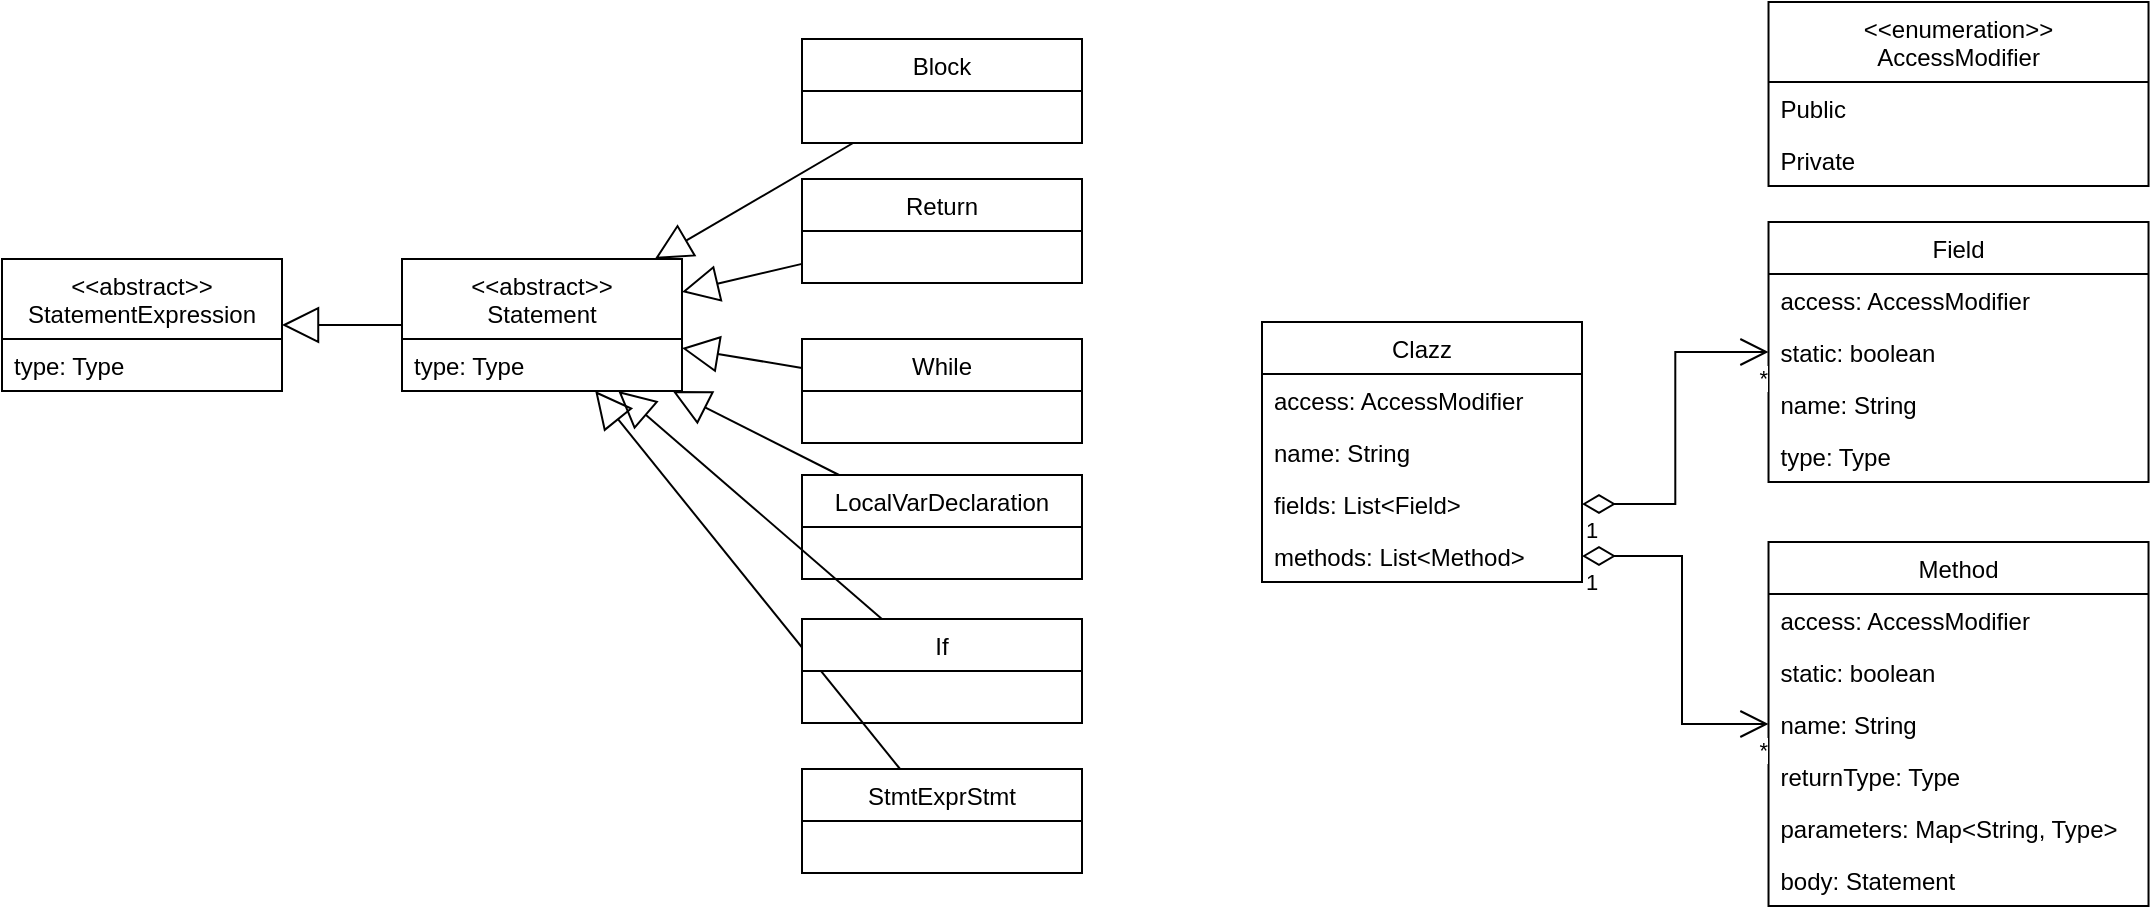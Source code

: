 <mxfile version="15.9.6" type="device"><diagram id="C5RBs43oDa-KdzZeNtuy" name="Page-1"><mxGraphModel dx="1858" dy="664" grid="1" gridSize="10" guides="1" tooltips="1" connect="1" arrows="1" fold="1" page="1" pageScale="1" pageWidth="827" pageHeight="1169" math="0" shadow="0"><root><mxCell id="WIyWlLk6GJQsqaUBKTNV-0"/><mxCell id="WIyWlLk6GJQsqaUBKTNV-1" parent="WIyWlLk6GJQsqaUBKTNV-0"/><mxCell id="zkfFHV4jXpPFQw0GAbJ--0" value="Clazz" style="swimlane;fontStyle=0;align=center;verticalAlign=top;childLayout=stackLayout;horizontal=1;startSize=26;horizontalStack=0;resizeParent=1;resizeLast=0;collapsible=1;marginBottom=0;rounded=0;shadow=0;strokeWidth=1;" parent="WIyWlLk6GJQsqaUBKTNV-1" vertex="1"><mxGeometry x="360" y="220" width="160" height="130" as="geometry"><mxRectangle x="230" y="140" width="160" height="26" as="alternateBounds"/></mxGeometry></mxCell><mxCell id="R1qmGD2fGn99MFbigiEE-41" value="access: AccessModifier" style="text;align=left;verticalAlign=top;spacingLeft=4;spacingRight=4;overflow=hidden;rotatable=0;points=[[0,0.5],[1,0.5]];portConstraint=eastwest;" vertex="1" parent="zkfFHV4jXpPFQw0GAbJ--0"><mxGeometry y="26" width="160" height="26" as="geometry"/></mxCell><mxCell id="zkfFHV4jXpPFQw0GAbJ--1" value="name: String" style="text;align=left;verticalAlign=top;spacingLeft=4;spacingRight=4;overflow=hidden;rotatable=0;points=[[0,0.5],[1,0.5]];portConstraint=eastwest;" parent="zkfFHV4jXpPFQw0GAbJ--0" vertex="1"><mxGeometry y="52" width="160" height="26" as="geometry"/></mxCell><mxCell id="zkfFHV4jXpPFQw0GAbJ--2" value="fields: List&lt;Field&gt;" style="text;align=left;verticalAlign=top;spacingLeft=4;spacingRight=4;overflow=hidden;rotatable=0;points=[[0,0.5],[1,0.5]];portConstraint=eastwest;rounded=0;shadow=0;html=0;" parent="zkfFHV4jXpPFQw0GAbJ--0" vertex="1"><mxGeometry y="78" width="160" height="26" as="geometry"/></mxCell><mxCell id="zkfFHV4jXpPFQw0GAbJ--3" value="methods: List&lt;Method&gt;" style="text;align=left;verticalAlign=top;spacingLeft=4;spacingRight=4;overflow=hidden;rotatable=0;points=[[0,0.5],[1,0.5]];portConstraint=eastwest;rounded=0;shadow=0;html=0;" parent="zkfFHV4jXpPFQw0GAbJ--0" vertex="1"><mxGeometry y="104" width="160" height="26" as="geometry"/></mxCell><mxCell id="zkfFHV4jXpPFQw0GAbJ--17" value="Field" style="swimlane;fontStyle=0;align=center;verticalAlign=top;childLayout=stackLayout;horizontal=1;startSize=26;horizontalStack=0;resizeParent=1;resizeLast=0;collapsible=1;marginBottom=0;rounded=0;shadow=0;strokeWidth=1;" parent="WIyWlLk6GJQsqaUBKTNV-1" vertex="1"><mxGeometry x="613.26" y="170" width="190" height="130" as="geometry"><mxRectangle x="550" y="140" width="160" height="26" as="alternateBounds"/></mxGeometry></mxCell><mxCell id="zkfFHV4jXpPFQw0GAbJ--18" value="access: AccessModifier" style="text;align=left;verticalAlign=top;spacingLeft=4;spacingRight=4;overflow=hidden;rotatable=0;points=[[0,0.5],[1,0.5]];portConstraint=eastwest;" parent="zkfFHV4jXpPFQw0GAbJ--17" vertex="1"><mxGeometry y="26" width="190" height="26" as="geometry"/></mxCell><mxCell id="zkfFHV4jXpPFQw0GAbJ--19" value="static: boolean" style="text;align=left;verticalAlign=top;spacingLeft=4;spacingRight=4;overflow=hidden;rotatable=0;points=[[0,0.5],[1,0.5]];portConstraint=eastwest;rounded=0;shadow=0;html=0;" parent="zkfFHV4jXpPFQw0GAbJ--17" vertex="1"><mxGeometry y="52" width="190" height="26" as="geometry"/></mxCell><mxCell id="R1qmGD2fGn99MFbigiEE-37" value="name: String" style="text;align=left;verticalAlign=top;spacingLeft=4;spacingRight=4;overflow=hidden;rotatable=0;points=[[0,0.5],[1,0.5]];portConstraint=eastwest;rounded=0;shadow=0;html=0;" vertex="1" parent="zkfFHV4jXpPFQw0GAbJ--17"><mxGeometry y="78" width="190" height="26" as="geometry"/></mxCell><mxCell id="zkfFHV4jXpPFQw0GAbJ--20" value="type: Type" style="text;align=left;verticalAlign=top;spacingLeft=4;spacingRight=4;overflow=hidden;rotatable=0;points=[[0,0.5],[1,0.5]];portConstraint=eastwest;rounded=0;shadow=0;html=0;" parent="zkfFHV4jXpPFQw0GAbJ--17" vertex="1"><mxGeometry y="104" width="190" height="26" as="geometry"/></mxCell><mxCell id="R1qmGD2fGn99MFbigiEE-3" value="" style="endArrow=open;html=1;endSize=12;startArrow=diamondThin;startSize=14;startFill=0;edgeStyle=orthogonalEdgeStyle;rounded=0;exitX=1;exitY=0.5;exitDx=0;exitDy=0;" edge="1" parent="WIyWlLk6GJQsqaUBKTNV-1" source="zkfFHV4jXpPFQw0GAbJ--2" target="zkfFHV4jXpPFQw0GAbJ--17"><mxGeometry relative="1" as="geometry"><mxPoint x="590" y="270" as="sourcePoint"/><mxPoint x="750" y="270" as="targetPoint"/></mxGeometry></mxCell><mxCell id="R1qmGD2fGn99MFbigiEE-4" value="1" style="edgeLabel;resizable=0;html=1;align=left;verticalAlign=top;" connectable="0" vertex="1" parent="R1qmGD2fGn99MFbigiEE-3"><mxGeometry x="-1" relative="1" as="geometry"/></mxCell><mxCell id="R1qmGD2fGn99MFbigiEE-5" value="*" style="edgeLabel;resizable=0;html=1;align=right;verticalAlign=top;" connectable="0" vertex="1" parent="R1qmGD2fGn99MFbigiEE-3"><mxGeometry x="1" relative="1" as="geometry"/></mxCell><mxCell id="R1qmGD2fGn99MFbigiEE-22" value="&lt;&lt;enumeration&gt;&gt;&#10;AccessModifier" style="swimlane;fontStyle=0;childLayout=stackLayout;horizontal=1;startSize=40;fillColor=none;horizontalStack=0;resizeParent=1;resizeParentMax=0;resizeLast=0;collapsible=1;marginBottom=0;" vertex="1" parent="WIyWlLk6GJQsqaUBKTNV-1"><mxGeometry x="613.26" y="60" width="190" height="92" as="geometry"/></mxCell><mxCell id="R1qmGD2fGn99MFbigiEE-23" value="Public" style="text;strokeColor=none;fillColor=none;align=left;verticalAlign=top;spacingLeft=4;spacingRight=4;overflow=hidden;rotatable=0;points=[[0,0.5],[1,0.5]];portConstraint=eastwest;" vertex="1" parent="R1qmGD2fGn99MFbigiEE-22"><mxGeometry y="40" width="190" height="26" as="geometry"/></mxCell><mxCell id="R1qmGD2fGn99MFbigiEE-24" value="Private" style="text;strokeColor=none;fillColor=none;align=left;verticalAlign=top;spacingLeft=4;spacingRight=4;overflow=hidden;rotatable=0;points=[[0,0.5],[1,0.5]];portConstraint=eastwest;" vertex="1" parent="R1qmGD2fGn99MFbigiEE-22"><mxGeometry y="66" width="190" height="26" as="geometry"/></mxCell><mxCell id="R1qmGD2fGn99MFbigiEE-27" value="Method" style="swimlane;fontStyle=0;align=center;verticalAlign=top;childLayout=stackLayout;horizontal=1;startSize=26;horizontalStack=0;resizeParent=1;resizeLast=0;collapsible=1;marginBottom=0;rounded=0;shadow=0;strokeWidth=1;" vertex="1" parent="WIyWlLk6GJQsqaUBKTNV-1"><mxGeometry x="613.26" y="330" width="190" height="182" as="geometry"><mxRectangle x="550" y="140" width="160" height="26" as="alternateBounds"/></mxGeometry></mxCell><mxCell id="R1qmGD2fGn99MFbigiEE-28" value="access: AccessModifier" style="text;align=left;verticalAlign=top;spacingLeft=4;spacingRight=4;overflow=hidden;rotatable=0;points=[[0,0.5],[1,0.5]];portConstraint=eastwest;" vertex="1" parent="R1qmGD2fGn99MFbigiEE-27"><mxGeometry y="26" width="190" height="26" as="geometry"/></mxCell><mxCell id="R1qmGD2fGn99MFbigiEE-29" value="static: boolean" style="text;align=left;verticalAlign=top;spacingLeft=4;spacingRight=4;overflow=hidden;rotatable=0;points=[[0,0.5],[1,0.5]];portConstraint=eastwest;rounded=0;shadow=0;html=0;" vertex="1" parent="R1qmGD2fGn99MFbigiEE-27"><mxGeometry y="52" width="190" height="26" as="geometry"/></mxCell><mxCell id="R1qmGD2fGn99MFbigiEE-36" value="name: String" style="text;align=left;verticalAlign=top;spacingLeft=4;spacingRight=4;overflow=hidden;rotatable=0;points=[[0,0.5],[1,0.5]];portConstraint=eastwest;" vertex="1" parent="R1qmGD2fGn99MFbigiEE-27"><mxGeometry y="78" width="190" height="26" as="geometry"/></mxCell><mxCell id="R1qmGD2fGn99MFbigiEE-30" value="returnType: Type" style="text;align=left;verticalAlign=top;spacingLeft=4;spacingRight=4;overflow=hidden;rotatable=0;points=[[0,0.5],[1,0.5]];portConstraint=eastwest;rounded=0;shadow=0;html=0;" vertex="1" parent="R1qmGD2fGn99MFbigiEE-27"><mxGeometry y="104" width="190" height="26" as="geometry"/></mxCell><mxCell id="R1qmGD2fGn99MFbigiEE-34" value="parameters: Map&lt;String, Type&gt;" style="text;align=left;verticalAlign=top;spacingLeft=4;spacingRight=4;overflow=hidden;rotatable=0;points=[[0,0.5],[1,0.5]];portConstraint=eastwest;rounded=0;shadow=0;html=0;" vertex="1" parent="R1qmGD2fGn99MFbigiEE-27"><mxGeometry y="130" width="190" height="26" as="geometry"/></mxCell><mxCell id="R1qmGD2fGn99MFbigiEE-35" value="body: Statement" style="text;align=left;verticalAlign=top;spacingLeft=4;spacingRight=4;overflow=hidden;rotatable=0;points=[[0,0.5],[1,0.5]];portConstraint=eastwest;rounded=0;shadow=0;html=0;" vertex="1" parent="R1qmGD2fGn99MFbigiEE-27"><mxGeometry y="156" width="190" height="26" as="geometry"/></mxCell><mxCell id="R1qmGD2fGn99MFbigiEE-31" value="" style="endArrow=open;html=1;endSize=12;startArrow=diamondThin;startSize=14;startFill=0;edgeStyle=orthogonalEdgeStyle;rounded=0;exitX=1;exitY=0.5;exitDx=0;exitDy=0;" edge="1" parent="WIyWlLk6GJQsqaUBKTNV-1" source="zkfFHV4jXpPFQw0GAbJ--3" target="R1qmGD2fGn99MFbigiEE-27"><mxGeometry relative="1" as="geometry"><mxPoint x="580" y="235.0" as="sourcePoint"/><mxPoint x="670" y="235.0" as="targetPoint"/><Array as="points"><mxPoint x="570" y="337"/><mxPoint x="570" y="421"/></Array></mxGeometry></mxCell><mxCell id="R1qmGD2fGn99MFbigiEE-32" value="1" style="edgeLabel;resizable=0;html=1;align=left;verticalAlign=top;" connectable="0" vertex="1" parent="R1qmGD2fGn99MFbigiEE-31"><mxGeometry x="-1" relative="1" as="geometry"/></mxCell><mxCell id="R1qmGD2fGn99MFbigiEE-33" value="*" style="edgeLabel;resizable=0;html=1;align=right;verticalAlign=top;" connectable="0" vertex="1" parent="R1qmGD2fGn99MFbigiEE-31"><mxGeometry x="1" relative="1" as="geometry"/></mxCell><mxCell id="R1qmGD2fGn99MFbigiEE-43" value="&lt;&lt;abstract&gt;&gt;&#10;Statement" style="swimlane;fontStyle=0;childLayout=stackLayout;horizontal=1;startSize=40;fillColor=none;horizontalStack=0;resizeParent=1;resizeParentMax=0;resizeLast=0;collapsible=1;marginBottom=0;" vertex="1" parent="WIyWlLk6GJQsqaUBKTNV-1"><mxGeometry x="-70" y="188.5" width="140" height="66" as="geometry"/></mxCell><mxCell id="R1qmGD2fGn99MFbigiEE-44" value="type: Type" style="text;strokeColor=none;fillColor=none;align=left;verticalAlign=top;spacingLeft=4;spacingRight=4;overflow=hidden;rotatable=0;points=[[0,0.5],[1,0.5]];portConstraint=eastwest;" vertex="1" parent="R1qmGD2fGn99MFbigiEE-43"><mxGeometry y="40" width="140" height="26" as="geometry"/></mxCell><mxCell id="R1qmGD2fGn99MFbigiEE-47" value="Block" style="swimlane;fontStyle=0;childLayout=stackLayout;horizontal=1;startSize=26;horizontalStack=0;resizeParent=1;resizeParentMax=0;resizeLast=0;collapsible=1;marginBottom=0;gradientColor=#ffffff;fillColor=default;" vertex="1" parent="WIyWlLk6GJQsqaUBKTNV-1"><mxGeometry x="130" y="78.5" width="140" height="52" as="geometry"/></mxCell><mxCell id="R1qmGD2fGn99MFbigiEE-51" value="" style="endArrow=block;endSize=16;endFill=0;html=1;rounded=0;" edge="1" parent="WIyWlLk6GJQsqaUBKTNV-1" source="R1qmGD2fGn99MFbigiEE-47" target="R1qmGD2fGn99MFbigiEE-43"><mxGeometry width="160" relative="1" as="geometry"><mxPoint x="290" y="368.5" as="sourcePoint"/><mxPoint x="450" y="368.5" as="targetPoint"/></mxGeometry></mxCell><mxCell id="R1qmGD2fGn99MFbigiEE-61" value="" style="endArrow=block;endSize=16;endFill=0;html=1;rounded=0;" edge="1" source="R1qmGD2fGn99MFbigiEE-62" parent="WIyWlLk6GJQsqaUBKTNV-1" target="R1qmGD2fGn99MFbigiEE-43"><mxGeometry width="160" relative="1" as="geometry"><mxPoint x="310" y="388.5" as="sourcePoint"/><mxPoint x="283.884" y="194.5" as="targetPoint"/></mxGeometry></mxCell><mxCell id="R1qmGD2fGn99MFbigiEE-62" value="StmtExprStmt" style="swimlane;fontStyle=0;childLayout=stackLayout;horizontal=1;startSize=26;horizontalStack=0;resizeParent=1;resizeParentMax=0;resizeLast=0;collapsible=1;marginBottom=0;gradientColor=#ffffff;fillColor=default;" vertex="1" parent="WIyWlLk6GJQsqaUBKTNV-1"><mxGeometry x="130" y="443.5" width="140" height="52" as="geometry"/></mxCell><mxCell id="R1qmGD2fGn99MFbigiEE-63" value="" style="endArrow=block;endSize=16;endFill=0;html=1;rounded=0;" edge="1" source="R1qmGD2fGn99MFbigiEE-64" parent="WIyWlLk6GJQsqaUBKTNV-1" target="R1qmGD2fGn99MFbigiEE-43"><mxGeometry width="160" relative="1" as="geometry"><mxPoint x="320" y="398.5" as="sourcePoint"/><mxPoint x="293.884" y="204.5" as="targetPoint"/></mxGeometry></mxCell><mxCell id="R1qmGD2fGn99MFbigiEE-64" value="If" style="swimlane;fontStyle=0;childLayout=stackLayout;horizontal=1;startSize=26;horizontalStack=0;resizeParent=1;resizeParentMax=0;resizeLast=0;collapsible=1;marginBottom=0;gradientColor=#ffffff;fillColor=default;" vertex="1" parent="WIyWlLk6GJQsqaUBKTNV-1"><mxGeometry x="130" y="368.5" width="140" height="52" as="geometry"/></mxCell><mxCell id="R1qmGD2fGn99MFbigiEE-65" value="" style="endArrow=block;endSize=16;endFill=0;html=1;rounded=0;" edge="1" source="R1qmGD2fGn99MFbigiEE-66" parent="WIyWlLk6GJQsqaUBKTNV-1" target="R1qmGD2fGn99MFbigiEE-43"><mxGeometry width="160" relative="1" as="geometry"><mxPoint x="330" y="408.5" as="sourcePoint"/><mxPoint x="303.884" y="214.5" as="targetPoint"/></mxGeometry></mxCell><mxCell id="R1qmGD2fGn99MFbigiEE-66" value="LocalVarDeclaration" style="swimlane;fontStyle=0;childLayout=stackLayout;horizontal=1;startSize=26;horizontalStack=0;resizeParent=1;resizeParentMax=0;resizeLast=0;collapsible=1;marginBottom=0;gradientColor=#ffffff;fillColor=default;" vertex="1" parent="WIyWlLk6GJQsqaUBKTNV-1"><mxGeometry x="130" y="296.5" width="140" height="52" as="geometry"/></mxCell><mxCell id="R1qmGD2fGn99MFbigiEE-67" value="" style="endArrow=block;endSize=16;endFill=0;html=1;rounded=0;" edge="1" source="R1qmGD2fGn99MFbigiEE-68" parent="WIyWlLk6GJQsqaUBKTNV-1" target="R1qmGD2fGn99MFbigiEE-43"><mxGeometry width="160" relative="1" as="geometry"><mxPoint x="340" y="418.5" as="sourcePoint"/><mxPoint x="340" y="224.5" as="targetPoint"/></mxGeometry></mxCell><mxCell id="R1qmGD2fGn99MFbigiEE-68" value="While" style="swimlane;fontStyle=0;childLayout=stackLayout;horizontal=1;startSize=26;horizontalStack=0;resizeParent=1;resizeParentMax=0;resizeLast=0;collapsible=1;marginBottom=0;gradientColor=#ffffff;fillColor=default;" vertex="1" parent="WIyWlLk6GJQsqaUBKTNV-1"><mxGeometry x="130" y="228.5" width="140" height="52" as="geometry"/></mxCell><mxCell id="R1qmGD2fGn99MFbigiEE-69" value="" style="endArrow=block;endSize=16;endFill=0;html=1;rounded=0;" edge="1" source="R1qmGD2fGn99MFbigiEE-70" parent="WIyWlLk6GJQsqaUBKTNV-1" target="R1qmGD2fGn99MFbigiEE-43"><mxGeometry width="160" relative="1" as="geometry"><mxPoint x="610" y="388.5" as="sourcePoint"/><mxPoint x="583.884" y="194.5" as="targetPoint"/></mxGeometry></mxCell><mxCell id="R1qmGD2fGn99MFbigiEE-70" value="Return" style="swimlane;fontStyle=0;childLayout=stackLayout;horizontal=1;startSize=26;horizontalStack=0;resizeParent=1;resizeParentMax=0;resizeLast=0;collapsible=1;marginBottom=0;gradientColor=#ffffff;fillColor=default;" vertex="1" parent="WIyWlLk6GJQsqaUBKTNV-1"><mxGeometry x="130" y="148.5" width="140" height="52" as="geometry"/></mxCell><mxCell id="R1qmGD2fGn99MFbigiEE-71" value="&lt;&lt;abstract&gt;&gt;&#10;StatementExpression" style="swimlane;fontStyle=0;childLayout=stackLayout;horizontal=1;startSize=40;fillColor=none;horizontalStack=0;resizeParent=1;resizeParentMax=0;resizeLast=0;collapsible=1;marginBottom=0;" vertex="1" parent="WIyWlLk6GJQsqaUBKTNV-1"><mxGeometry x="-270" y="188.5" width="140" height="66" as="geometry"/></mxCell><mxCell id="R1qmGD2fGn99MFbigiEE-72" value="type: Type" style="text;strokeColor=none;fillColor=none;align=left;verticalAlign=top;spacingLeft=4;spacingRight=4;overflow=hidden;rotatable=0;points=[[0,0.5],[1,0.5]];portConstraint=eastwest;" vertex="1" parent="R1qmGD2fGn99MFbigiEE-71"><mxGeometry y="40" width="140" height="26" as="geometry"/></mxCell><mxCell id="R1qmGD2fGn99MFbigiEE-73" value="" style="endArrow=block;endSize=16;endFill=0;html=1;rounded=0;entryX=1;entryY=0.5;entryDx=0;entryDy=0;" edge="1" parent="WIyWlLk6GJQsqaUBKTNV-1" source="R1qmGD2fGn99MFbigiEE-43" target="R1qmGD2fGn99MFbigiEE-71"><mxGeometry width="160" relative="1" as="geometry"><mxPoint x="189.032" y="453.5" as="sourcePoint"/><mxPoint x="36.613" y="264.5" as="targetPoint"/></mxGeometry></mxCell></root></mxGraphModel></diagram></mxfile>